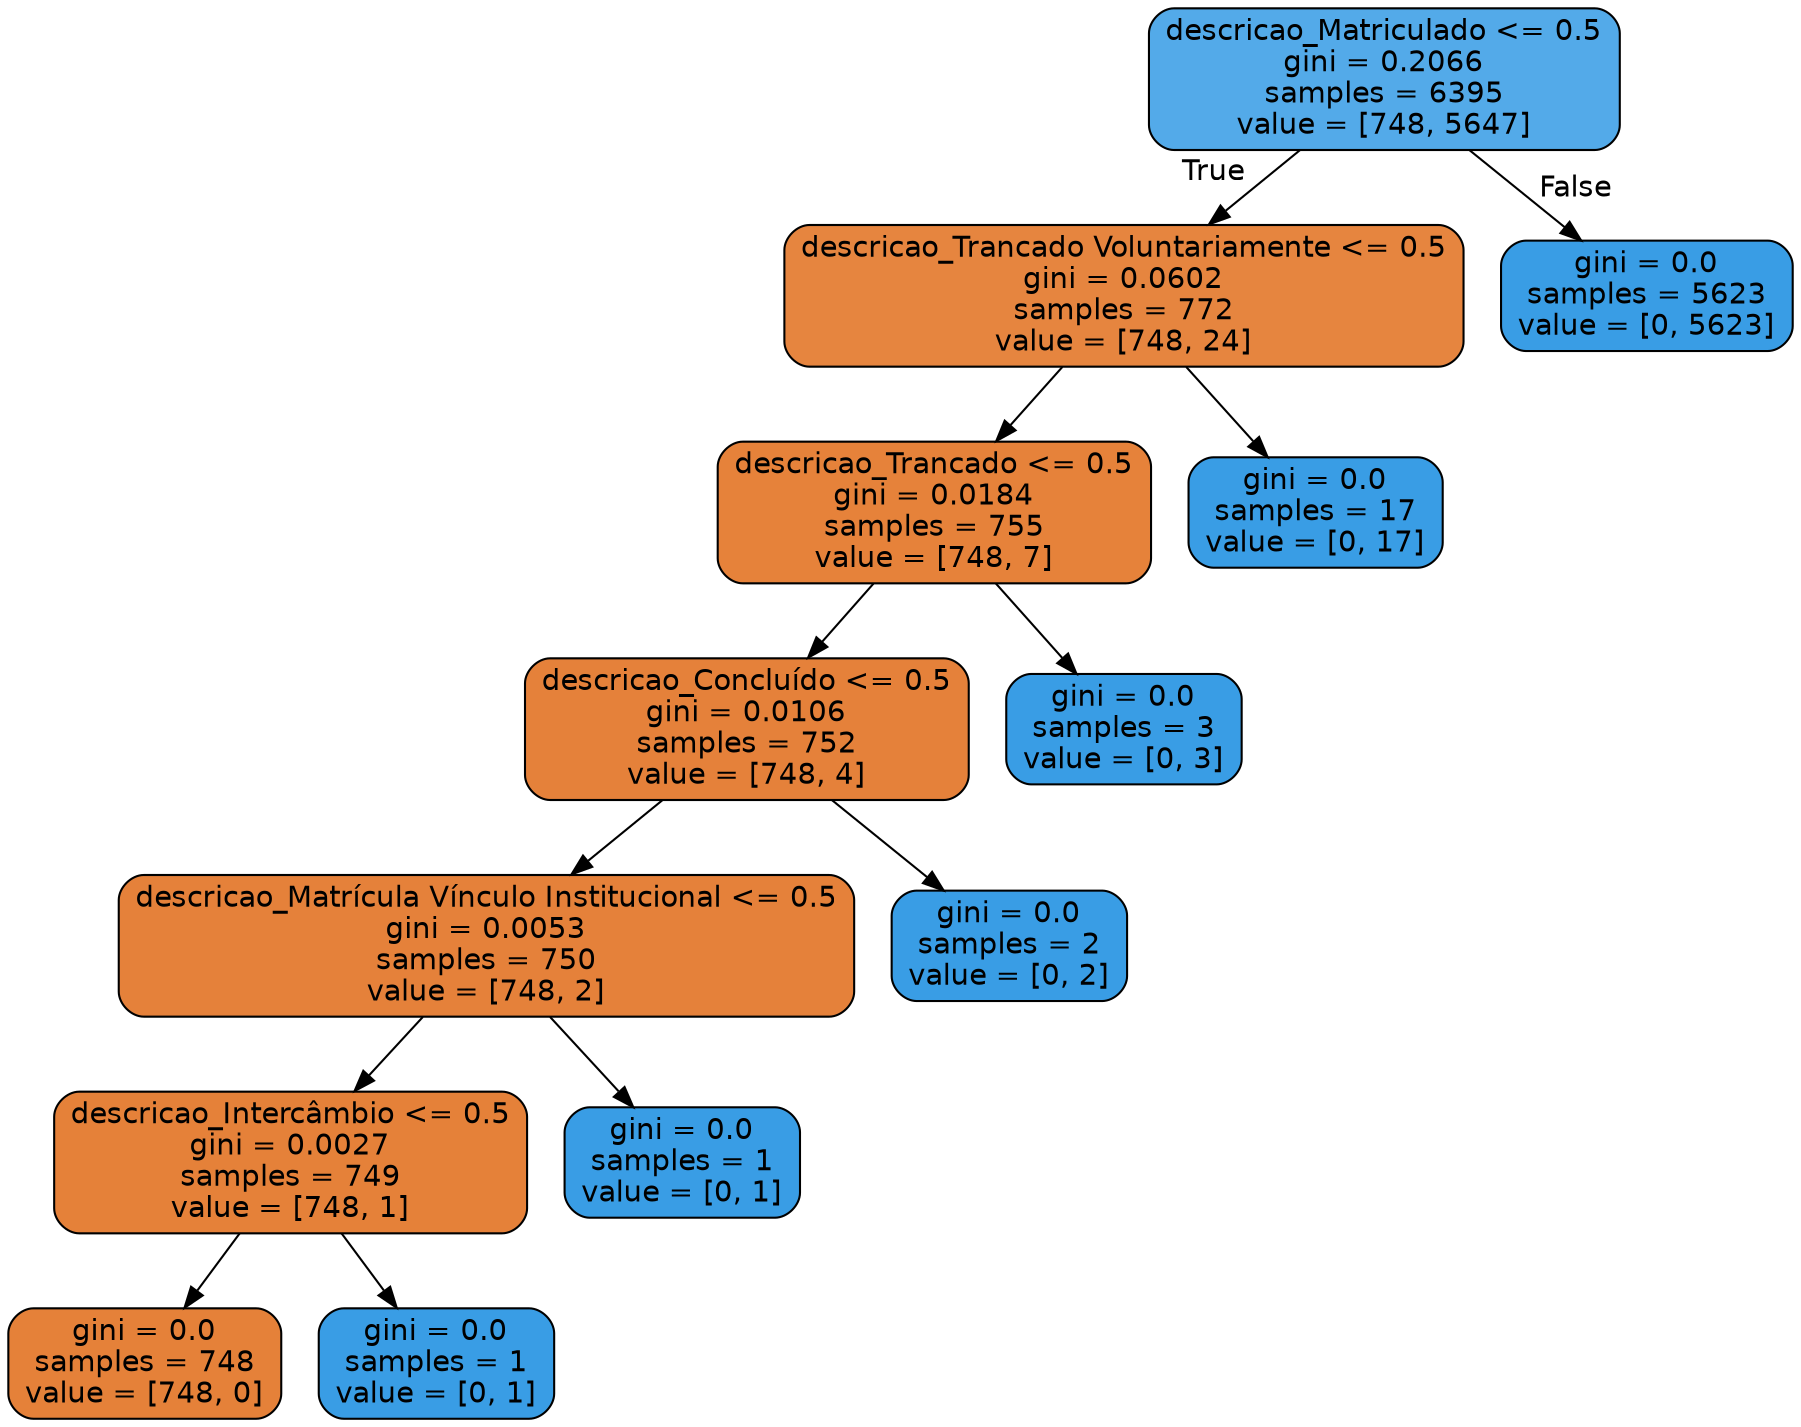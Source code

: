 digraph Tree {
node [shape=box, style="filled, rounded", color="black", fontname=helvetica] ;
edge [fontname=helvetica] ;
0 [label="descricao_Matriculado <= 0.5\ngini = 0.2066\nsamples = 6395\nvalue = [748, 5647]", fillcolor="#399de5dd"] ;
1 [label="descricao_Trancado Voluntariamente <= 0.5\ngini = 0.0602\nsamples = 772\nvalue = [748, 24]", fillcolor="#e58139f7"] ;
0 -> 1 [labeldistance=2.5, labelangle=45, headlabel="True"] ;
2 [label="descricao_Trancado <= 0.5\ngini = 0.0184\nsamples = 755\nvalue = [748, 7]", fillcolor="#e58139fd"] ;
1 -> 2 ;
3 [label="descricao_Concluído <= 0.5\ngini = 0.0106\nsamples = 752\nvalue = [748, 4]", fillcolor="#e58139fe"] ;
2 -> 3 ;
4 [label="descricao_Matrícula Vínculo Institucional <= 0.5\ngini = 0.0053\nsamples = 750\nvalue = [748, 2]", fillcolor="#e58139fe"] ;
3 -> 4 ;
5 [label="descricao_Intercâmbio <= 0.5\ngini = 0.0027\nsamples = 749\nvalue = [748, 1]", fillcolor="#e58139ff"] ;
4 -> 5 ;
6 [label="gini = 0.0\nsamples = 748\nvalue = [748, 0]", fillcolor="#e58139ff"] ;
5 -> 6 ;
7 [label="gini = 0.0\nsamples = 1\nvalue = [0, 1]", fillcolor="#399de5ff"] ;
5 -> 7 ;
8 [label="gini = 0.0\nsamples = 1\nvalue = [0, 1]", fillcolor="#399de5ff"] ;
4 -> 8 ;
9 [label="gini = 0.0\nsamples = 2\nvalue = [0, 2]", fillcolor="#399de5ff"] ;
3 -> 9 ;
10 [label="gini = 0.0\nsamples = 3\nvalue = [0, 3]", fillcolor="#399de5ff"] ;
2 -> 10 ;
11 [label="gini = 0.0\nsamples = 17\nvalue = [0, 17]", fillcolor="#399de5ff"] ;
1 -> 11 ;
12 [label="gini = 0.0\nsamples = 5623\nvalue = [0, 5623]", fillcolor="#399de5ff"] ;
0 -> 12 [labeldistance=2.5, labelangle=-45, headlabel="False"] ;
}